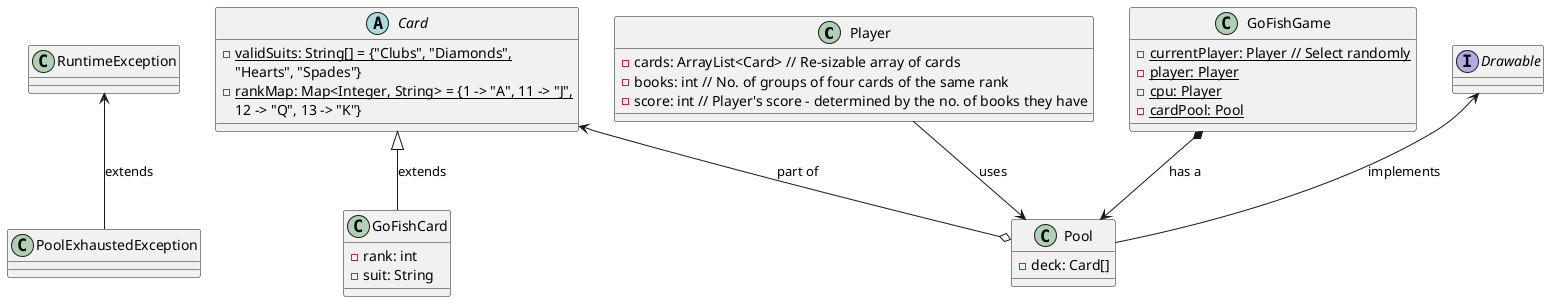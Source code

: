 @startuml GoFishGame

' note top of Game
'     "Go Fish simulation for two players"
' end note

class Player {
    - cards: ArrayList<Card> // Re-sizable array of cards
    - books: int // No. of groups of four cards of the same rank
    - score: int // Player's score - determined by the no. of books they have
}

class GoFishGame {
    - {static} currentPlayer: Player // Select randomly
    - {static} player: Player
    - {static} cpu: Player
    - {static} cardPool: Pool
}

class Pool {
    - deck: Card[]
}

' note right of Pool
'     "Represents the deck of available cards"
' end note

abstract class Card {
    - {static} validSuits: String[] = {"Clubs", "Diamonds", 
    "Hearts", "Spades"}
    - {static} rankMap: Map<Integer, String> = {1 -> "A", 11 -> "J", 
    12 -> "Q", 13 -> "K"}
}

class GoFishCard {
    - rank: int
    - suit: String
}

class PoolExhaustedException {

}

interface Drawable {
    
}

Player --> Pool: uses
Pool o-up-> Card: part of
GoFishCard -up-|> Card: extends
GoFishGame *--> Pool: has a
Pool -up-> Drawable: implements
PoolExhaustedException -up-> RuntimeException: extends

@enduml